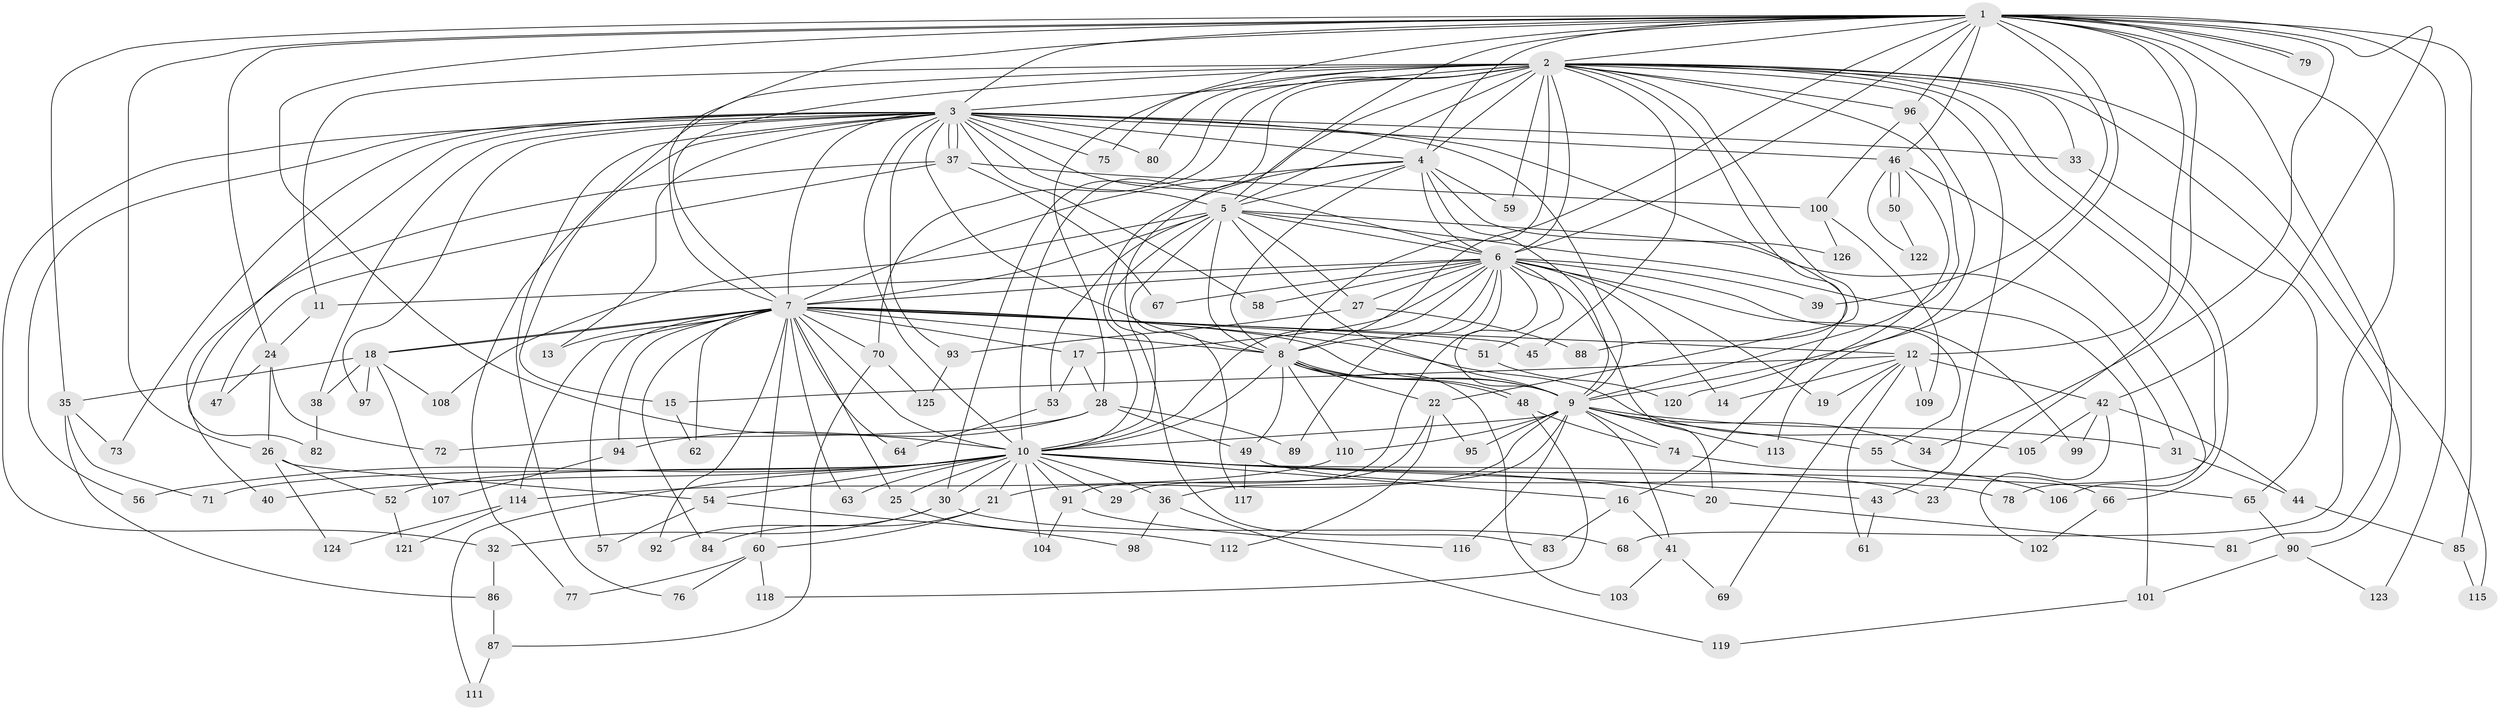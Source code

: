 // coarse degree distribution, {14: 0.011235955056179775, 21: 0.02247191011235955, 9: 0.02247191011235955, 2: 0.33707865168539325, 3: 0.24719101123595505, 5: 0.07865168539325842, 4: 0.16853932584269662, 23: 0.011235955056179775, 24: 0.011235955056179775, 20: 0.011235955056179775, 26: 0.011235955056179775, 22: 0.011235955056179775, 1: 0.02247191011235955, 6: 0.033707865168539325}
// Generated by graph-tools (version 1.1) at 2025/36/03/04/25 23:36:26]
// undirected, 126 vertices, 277 edges
graph export_dot {
  node [color=gray90,style=filled];
  1;
  2;
  3;
  4;
  5;
  6;
  7;
  8;
  9;
  10;
  11;
  12;
  13;
  14;
  15;
  16;
  17;
  18;
  19;
  20;
  21;
  22;
  23;
  24;
  25;
  26;
  27;
  28;
  29;
  30;
  31;
  32;
  33;
  34;
  35;
  36;
  37;
  38;
  39;
  40;
  41;
  42;
  43;
  44;
  45;
  46;
  47;
  48;
  49;
  50;
  51;
  52;
  53;
  54;
  55;
  56;
  57;
  58;
  59;
  60;
  61;
  62;
  63;
  64;
  65;
  66;
  67;
  68;
  69;
  70;
  71;
  72;
  73;
  74;
  75;
  76;
  77;
  78;
  79;
  80;
  81;
  82;
  83;
  84;
  85;
  86;
  87;
  88;
  89;
  90;
  91;
  92;
  93;
  94;
  95;
  96;
  97;
  98;
  99;
  100;
  101;
  102;
  103;
  104;
  105;
  106;
  107;
  108;
  109;
  110;
  111;
  112;
  113;
  114;
  115;
  116;
  117;
  118;
  119;
  120;
  121;
  122;
  123;
  124;
  125;
  126;
  1 -- 2;
  1 -- 3;
  1 -- 4;
  1 -- 5;
  1 -- 6;
  1 -- 7;
  1 -- 8;
  1 -- 9;
  1 -- 10;
  1 -- 12;
  1 -- 23;
  1 -- 24;
  1 -- 26;
  1 -- 28;
  1 -- 34;
  1 -- 35;
  1 -- 39;
  1 -- 42;
  1 -- 46;
  1 -- 68;
  1 -- 79;
  1 -- 79;
  1 -- 81;
  1 -- 85;
  1 -- 96;
  1 -- 123;
  2 -- 3;
  2 -- 4;
  2 -- 5;
  2 -- 6;
  2 -- 7;
  2 -- 8;
  2 -- 9;
  2 -- 10;
  2 -- 11;
  2 -- 22;
  2 -- 30;
  2 -- 33;
  2 -- 43;
  2 -- 45;
  2 -- 59;
  2 -- 66;
  2 -- 70;
  2 -- 75;
  2 -- 77;
  2 -- 78;
  2 -- 80;
  2 -- 83;
  2 -- 88;
  2 -- 90;
  2 -- 96;
  2 -- 115;
  3 -- 4;
  3 -- 5;
  3 -- 6;
  3 -- 7;
  3 -- 8;
  3 -- 9;
  3 -- 10;
  3 -- 13;
  3 -- 15;
  3 -- 16;
  3 -- 32;
  3 -- 33;
  3 -- 37;
  3 -- 37;
  3 -- 38;
  3 -- 46;
  3 -- 56;
  3 -- 58;
  3 -- 73;
  3 -- 75;
  3 -- 76;
  3 -- 80;
  3 -- 82;
  3 -- 93;
  3 -- 97;
  4 -- 5;
  4 -- 6;
  4 -- 7;
  4 -- 8;
  4 -- 9;
  4 -- 10;
  4 -- 59;
  4 -- 126;
  5 -- 6;
  5 -- 7;
  5 -- 8;
  5 -- 9;
  5 -- 10;
  5 -- 27;
  5 -- 31;
  5 -- 53;
  5 -- 101;
  5 -- 108;
  5 -- 117;
  6 -- 7;
  6 -- 8;
  6 -- 9;
  6 -- 10;
  6 -- 11;
  6 -- 14;
  6 -- 17;
  6 -- 19;
  6 -- 20;
  6 -- 27;
  6 -- 39;
  6 -- 51;
  6 -- 55;
  6 -- 58;
  6 -- 67;
  6 -- 89;
  6 -- 91;
  6 -- 99;
  7 -- 8;
  7 -- 9;
  7 -- 10;
  7 -- 12;
  7 -- 13;
  7 -- 17;
  7 -- 18;
  7 -- 18;
  7 -- 25;
  7 -- 45;
  7 -- 51;
  7 -- 57;
  7 -- 60;
  7 -- 62;
  7 -- 63;
  7 -- 64;
  7 -- 70;
  7 -- 84;
  7 -- 92;
  7 -- 94;
  7 -- 105;
  7 -- 114;
  8 -- 9;
  8 -- 10;
  8 -- 22;
  8 -- 48;
  8 -- 48;
  8 -- 49;
  8 -- 103;
  8 -- 110;
  9 -- 10;
  9 -- 21;
  9 -- 31;
  9 -- 34;
  9 -- 36;
  9 -- 41;
  9 -- 55;
  9 -- 74;
  9 -- 95;
  9 -- 110;
  9 -- 113;
  9 -- 116;
  10 -- 16;
  10 -- 20;
  10 -- 21;
  10 -- 23;
  10 -- 25;
  10 -- 29;
  10 -- 30;
  10 -- 36;
  10 -- 40;
  10 -- 43;
  10 -- 52;
  10 -- 54;
  10 -- 56;
  10 -- 63;
  10 -- 65;
  10 -- 71;
  10 -- 91;
  10 -- 104;
  10 -- 111;
  11 -- 24;
  12 -- 14;
  12 -- 15;
  12 -- 19;
  12 -- 42;
  12 -- 61;
  12 -- 69;
  12 -- 109;
  15 -- 62;
  16 -- 41;
  16 -- 83;
  17 -- 28;
  17 -- 53;
  18 -- 35;
  18 -- 38;
  18 -- 97;
  18 -- 107;
  18 -- 108;
  20 -- 81;
  21 -- 60;
  21 -- 84;
  22 -- 29;
  22 -- 95;
  22 -- 112;
  24 -- 26;
  24 -- 47;
  24 -- 72;
  25 -- 112;
  26 -- 52;
  26 -- 54;
  26 -- 124;
  27 -- 88;
  27 -- 93;
  28 -- 49;
  28 -- 72;
  28 -- 89;
  28 -- 94;
  30 -- 32;
  30 -- 68;
  30 -- 92;
  31 -- 44;
  32 -- 86;
  33 -- 65;
  35 -- 71;
  35 -- 73;
  35 -- 86;
  36 -- 98;
  36 -- 119;
  37 -- 40;
  37 -- 47;
  37 -- 67;
  37 -- 100;
  38 -- 82;
  41 -- 69;
  41 -- 103;
  42 -- 44;
  42 -- 99;
  42 -- 102;
  42 -- 105;
  43 -- 61;
  44 -- 85;
  46 -- 50;
  46 -- 50;
  46 -- 106;
  46 -- 120;
  46 -- 122;
  48 -- 74;
  48 -- 118;
  49 -- 78;
  49 -- 117;
  50 -- 122;
  51 -- 120;
  52 -- 121;
  53 -- 64;
  54 -- 57;
  54 -- 98;
  55 -- 66;
  60 -- 76;
  60 -- 77;
  60 -- 118;
  65 -- 90;
  66 -- 102;
  70 -- 87;
  70 -- 125;
  74 -- 106;
  85 -- 115;
  86 -- 87;
  87 -- 111;
  90 -- 101;
  90 -- 123;
  91 -- 104;
  91 -- 116;
  93 -- 125;
  94 -- 107;
  96 -- 100;
  96 -- 113;
  100 -- 109;
  100 -- 126;
  101 -- 119;
  110 -- 114;
  114 -- 121;
  114 -- 124;
}

